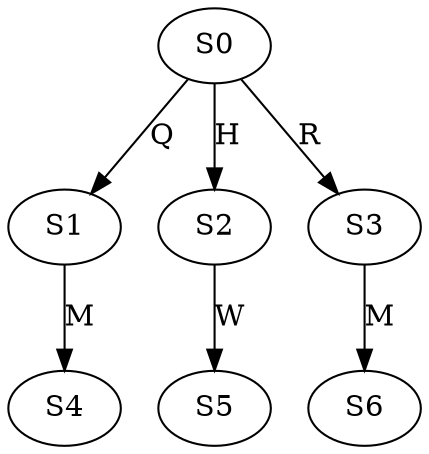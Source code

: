 strict digraph  {
	S0 -> S1 [ label = Q ];
	S0 -> S2 [ label = H ];
	S0 -> S3 [ label = R ];
	S1 -> S4 [ label = M ];
	S2 -> S5 [ label = W ];
	S3 -> S6 [ label = M ];
}
